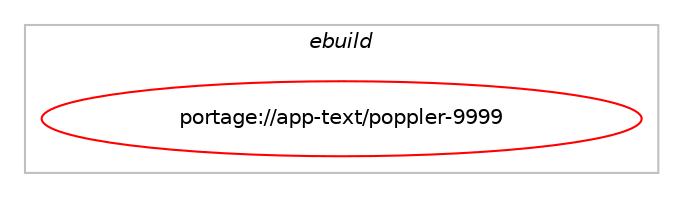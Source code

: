 digraph prolog {

# *************
# Graph options
# *************

newrank=true;
concentrate=true;
compound=true;
graph [rankdir=LR,fontname=Helvetica,fontsize=10,ranksep=1.5];#, ranksep=2.5, nodesep=0.2];
edge  [arrowhead=vee];
node  [fontname=Helvetica,fontsize=10];

# **********
# The ebuild
# **********

subgraph cluster_leftcol {
color=gray;
label=<<i>ebuild</i>>;
id [label="portage://app-text/poppler-9999", color=red, width=4, href="../app-text/poppler-9999.svg"];
}

# ****************
# The dependencies
# ****************

subgraph cluster_midcol {
color=gray;
label=<<i>dependencies</i>>;
subgraph cluster_compile {
fillcolor="#eeeeee";
style=filled;
label=<<i>compile</i>>;
# *** BEGIN UNKNOWN DEPENDENCY TYPE (TODO) ***
# id -> equal(use_conditional_group(positive,boost,portage://app-text/poppler-9999,[package_dependency(portage://app-text/poppler-9999,install,no,dev-libs,boost,greaterequal,[1.74,,,1.74],[],[])]))
# *** END UNKNOWN DEPENDENCY TYPE (TODO) ***

# *** BEGIN UNKNOWN DEPENDENCY TYPE (TODO) ***
# id -> equal(use_conditional_group(positive,cairo,portage://app-text/poppler-9999,[package_dependency(portage://app-text/poppler-9999,install,no,dev-libs,glib,greaterequal,[2.64,,,2.64],[slot(2)],[]),package_dependency(portage://app-text/poppler-9999,install,no,x11-libs,cairo,greaterequal,[1.16,,,1.16],[],[]),use_conditional_group(positive,introspection,portage://app-text/poppler-9999,[package_dependency(portage://app-text/poppler-9999,install,no,dev-libs,gobject-introspection,greaterequal,[1.72,,,1.72],any_same_slot,[])])]))
# *** END UNKNOWN DEPENDENCY TYPE (TODO) ***

# *** BEGIN UNKNOWN DEPENDENCY TYPE (TODO) ***
# id -> equal(use_conditional_group(positive,curl,portage://app-text/poppler-9999,[package_dependency(portage://app-text/poppler-9999,install,no,net-misc,curl,none,[,,],[],[])]))
# *** END UNKNOWN DEPENDENCY TYPE (TODO) ***

# *** BEGIN UNKNOWN DEPENDENCY TYPE (TODO) ***
# id -> equal(use_conditional_group(positive,gpgme,portage://app-text/poppler-9999,[package_dependency(portage://app-text/poppler-9999,install,no,app-crypt,gpgme,greaterequal,[1.19.0,,,1.19.0],any_same_slot,[use(enable(cxx),none)])]))
# *** END UNKNOWN DEPENDENCY TYPE (TODO) ***

# *** BEGIN UNKNOWN DEPENDENCY TYPE (TODO) ***
# id -> equal(use_conditional_group(positive,jpeg,portage://app-text/poppler-9999,[package_dependency(portage://app-text/poppler-9999,install,no,media-libs,libjpeg-turbo,greaterequal,[1.1.0,,,1.1.0],any_same_slot,[])]))
# *** END UNKNOWN DEPENDENCY TYPE (TODO) ***

# *** BEGIN UNKNOWN DEPENDENCY TYPE (TODO) ***
# id -> equal(use_conditional_group(positive,jpeg2k,portage://app-text/poppler-9999,[package_dependency(portage://app-text/poppler-9999,install,no,media-libs,openjpeg,greaterequal,[2.3.0,,-r1,2.3.0-r1],[slot(2),equal],[])]))
# *** END UNKNOWN DEPENDENCY TYPE (TODO) ***

# *** BEGIN UNKNOWN DEPENDENCY TYPE (TODO) ***
# id -> equal(use_conditional_group(positive,lcms,portage://app-text/poppler-9999,[package_dependency(portage://app-text/poppler-9999,install,no,media-libs,lcms,none,[,,],[slot(2)],[])]))
# *** END UNKNOWN DEPENDENCY TYPE (TODO) ***

# *** BEGIN UNKNOWN DEPENDENCY TYPE (TODO) ***
# id -> equal(use_conditional_group(positive,nss,portage://app-text/poppler-9999,[package_dependency(portage://app-text/poppler-9999,install,no,dev-libs,nss,greaterequal,[3.49,,,3.49],[],[])]))
# *** END UNKNOWN DEPENDENCY TYPE (TODO) ***

# *** BEGIN UNKNOWN DEPENDENCY TYPE (TODO) ***
# id -> equal(use_conditional_group(positive,png,portage://app-text/poppler-9999,[package_dependency(portage://app-text/poppler-9999,install,no,media-libs,libpng,none,[,,],[slot(0),equal],[])]))
# *** END UNKNOWN DEPENDENCY TYPE (TODO) ***

# *** BEGIN UNKNOWN DEPENDENCY TYPE (TODO) ***
# id -> equal(use_conditional_group(positive,qt5,portage://app-text/poppler-9999,[package_dependency(portage://app-text/poppler-9999,install,no,dev-qt,qtcore,greaterequal,[5.15.2,,,5.15.2],[slot(5)],[]),package_dependency(portage://app-text/poppler-9999,install,no,dev-qt,qtgui,greaterequal,[5.15.2,,,5.15.2],[slot(5)],[]),package_dependency(portage://app-text/poppler-9999,install,no,dev-qt,qtxml,greaterequal,[5.15.2,,,5.15.2],[slot(5)],[])]))
# *** END UNKNOWN DEPENDENCY TYPE (TODO) ***

# *** BEGIN UNKNOWN DEPENDENCY TYPE (TODO) ***
# id -> equal(use_conditional_group(positive,qt6,portage://app-text/poppler-9999,[package_dependency(portage://app-text/poppler-9999,install,no,dev-qt,qtbase,none,[,,],[slot(6)],[use(enable(gui),none),use(enable(xml),none)])]))
# *** END UNKNOWN DEPENDENCY TYPE (TODO) ***

# *** BEGIN UNKNOWN DEPENDENCY TYPE (TODO) ***
# id -> equal(use_conditional_group(positive,test,portage://app-text/poppler-9999,[use_conditional_group(positive,qt5,portage://app-text/poppler-9999,[package_dependency(portage://app-text/poppler-9999,install,no,dev-qt,qttest,greaterequal,[5.15.2,,,5.15.2],[slot(5)],[]),package_dependency(portage://app-text/poppler-9999,install,no,dev-qt,qtwidgets,greaterequal,[5.15.2,,,5.15.2],[slot(5)],[])]),use_conditional_group(positive,qt6,portage://app-text/poppler-9999,[package_dependency(portage://app-text/poppler-9999,install,no,dev-qt,qtbase,none,[,,],[slot(6)],[use(enable(widgets),none)])])]))
# *** END UNKNOWN DEPENDENCY TYPE (TODO) ***

# *** BEGIN UNKNOWN DEPENDENCY TYPE (TODO) ***
# id -> equal(use_conditional_group(positive,tiff,portage://app-text/poppler-9999,[package_dependency(portage://app-text/poppler-9999,install,no,media-libs,tiff,none,[,,],any_same_slot,[])]))
# *** END UNKNOWN DEPENDENCY TYPE (TODO) ***

# *** BEGIN UNKNOWN DEPENDENCY TYPE (TODO) ***
# id -> equal(package_dependency(portage://app-text/poppler-9999,install,no,media-libs,fontconfig,greaterequal,[2.13,,,2.13],[],[]))
# *** END UNKNOWN DEPENDENCY TYPE (TODO) ***

# *** BEGIN UNKNOWN DEPENDENCY TYPE (TODO) ***
# id -> equal(package_dependency(portage://app-text/poppler-9999,install,no,media-libs,freetype,greaterequal,[2.10,,,2.10],[],[]))
# *** END UNKNOWN DEPENDENCY TYPE (TODO) ***

# *** BEGIN UNKNOWN DEPENDENCY TYPE (TODO) ***
# id -> equal(package_dependency(portage://app-text/poppler-9999,install,no,sys-libs,zlib,none,[,,],[],[]))
# *** END UNKNOWN DEPENDENCY TYPE (TODO) ***

}
subgraph cluster_compileandrun {
fillcolor="#eeeeee";
style=filled;
label=<<i>compile and run</i>>;
}
subgraph cluster_run {
fillcolor="#eeeeee";
style=filled;
label=<<i>run</i>>;
# *** BEGIN UNKNOWN DEPENDENCY TYPE (TODO) ***
# id -> equal(use_conditional_group(positive,cairo,portage://app-text/poppler-9999,[package_dependency(portage://app-text/poppler-9999,run,no,dev-libs,glib,greaterequal,[2.64,,,2.64],[slot(2)],[]),package_dependency(portage://app-text/poppler-9999,run,no,x11-libs,cairo,greaterequal,[1.16,,,1.16],[],[]),use_conditional_group(positive,introspection,portage://app-text/poppler-9999,[package_dependency(portage://app-text/poppler-9999,run,no,dev-libs,gobject-introspection,greaterequal,[1.72,,,1.72],any_same_slot,[])])]))
# *** END UNKNOWN DEPENDENCY TYPE (TODO) ***

# *** BEGIN UNKNOWN DEPENDENCY TYPE (TODO) ***
# id -> equal(use_conditional_group(positive,cjk,portage://app-text/poppler-9999,[package_dependency(portage://app-text/poppler-9999,run,no,app-text,poppler-data,none,[,,],[],[])]))
# *** END UNKNOWN DEPENDENCY TYPE (TODO) ***

# *** BEGIN UNKNOWN DEPENDENCY TYPE (TODO) ***
# id -> equal(use_conditional_group(positive,curl,portage://app-text/poppler-9999,[package_dependency(portage://app-text/poppler-9999,run,no,net-misc,curl,none,[,,],[],[])]))
# *** END UNKNOWN DEPENDENCY TYPE (TODO) ***

# *** BEGIN UNKNOWN DEPENDENCY TYPE (TODO) ***
# id -> equal(use_conditional_group(positive,gpgme,portage://app-text/poppler-9999,[package_dependency(portage://app-text/poppler-9999,run,no,app-crypt,gpgme,greaterequal,[1.19.0,,,1.19.0],any_same_slot,[use(enable(cxx),none)])]))
# *** END UNKNOWN DEPENDENCY TYPE (TODO) ***

# *** BEGIN UNKNOWN DEPENDENCY TYPE (TODO) ***
# id -> equal(use_conditional_group(positive,jpeg,portage://app-text/poppler-9999,[package_dependency(portage://app-text/poppler-9999,run,no,media-libs,libjpeg-turbo,greaterequal,[1.1.0,,,1.1.0],any_same_slot,[])]))
# *** END UNKNOWN DEPENDENCY TYPE (TODO) ***

# *** BEGIN UNKNOWN DEPENDENCY TYPE (TODO) ***
# id -> equal(use_conditional_group(positive,jpeg2k,portage://app-text/poppler-9999,[package_dependency(portage://app-text/poppler-9999,run,no,media-libs,openjpeg,greaterequal,[2.3.0,,-r1,2.3.0-r1],[slot(2),equal],[])]))
# *** END UNKNOWN DEPENDENCY TYPE (TODO) ***

# *** BEGIN UNKNOWN DEPENDENCY TYPE (TODO) ***
# id -> equal(use_conditional_group(positive,lcms,portage://app-text/poppler-9999,[package_dependency(portage://app-text/poppler-9999,run,no,media-libs,lcms,none,[,,],[slot(2)],[])]))
# *** END UNKNOWN DEPENDENCY TYPE (TODO) ***

# *** BEGIN UNKNOWN DEPENDENCY TYPE (TODO) ***
# id -> equal(use_conditional_group(positive,nss,portage://app-text/poppler-9999,[package_dependency(portage://app-text/poppler-9999,run,no,dev-libs,nss,greaterequal,[3.49,,,3.49],[],[])]))
# *** END UNKNOWN DEPENDENCY TYPE (TODO) ***

# *** BEGIN UNKNOWN DEPENDENCY TYPE (TODO) ***
# id -> equal(use_conditional_group(positive,png,portage://app-text/poppler-9999,[package_dependency(portage://app-text/poppler-9999,run,no,media-libs,libpng,none,[,,],[slot(0),equal],[])]))
# *** END UNKNOWN DEPENDENCY TYPE (TODO) ***

# *** BEGIN UNKNOWN DEPENDENCY TYPE (TODO) ***
# id -> equal(use_conditional_group(positive,qt5,portage://app-text/poppler-9999,[package_dependency(portage://app-text/poppler-9999,run,no,dev-qt,qtcore,greaterequal,[5.15.2,,,5.15.2],[slot(5)],[]),package_dependency(portage://app-text/poppler-9999,run,no,dev-qt,qtgui,greaterequal,[5.15.2,,,5.15.2],[slot(5)],[]),package_dependency(portage://app-text/poppler-9999,run,no,dev-qt,qtxml,greaterequal,[5.15.2,,,5.15.2],[slot(5)],[])]))
# *** END UNKNOWN DEPENDENCY TYPE (TODO) ***

# *** BEGIN UNKNOWN DEPENDENCY TYPE (TODO) ***
# id -> equal(use_conditional_group(positive,qt6,portage://app-text/poppler-9999,[package_dependency(portage://app-text/poppler-9999,run,no,dev-qt,qtbase,none,[,,],[slot(6)],[use(enable(gui),none),use(enable(xml),none)])]))
# *** END UNKNOWN DEPENDENCY TYPE (TODO) ***

# *** BEGIN UNKNOWN DEPENDENCY TYPE (TODO) ***
# id -> equal(use_conditional_group(positive,tiff,portage://app-text/poppler-9999,[package_dependency(portage://app-text/poppler-9999,run,no,media-libs,tiff,none,[,,],any_same_slot,[])]))
# *** END UNKNOWN DEPENDENCY TYPE (TODO) ***

# *** BEGIN UNKNOWN DEPENDENCY TYPE (TODO) ***
# id -> equal(package_dependency(portage://app-text/poppler-9999,run,no,media-libs,fontconfig,greaterequal,[2.13,,,2.13],[],[]))
# *** END UNKNOWN DEPENDENCY TYPE (TODO) ***

# *** BEGIN UNKNOWN DEPENDENCY TYPE (TODO) ***
# id -> equal(package_dependency(portage://app-text/poppler-9999,run,no,media-libs,freetype,greaterequal,[2.10,,,2.10],[],[]))
# *** END UNKNOWN DEPENDENCY TYPE (TODO) ***

# *** BEGIN UNKNOWN DEPENDENCY TYPE (TODO) ***
# id -> equal(package_dependency(portage://app-text/poppler-9999,run,no,sys-libs,zlib,none,[,,],[],[]))
# *** END UNKNOWN DEPENDENCY TYPE (TODO) ***

}
}

# **************
# The candidates
# **************

subgraph cluster_choices {
rank=same;
color=gray;
label=<<i>candidates</i>>;

}

}
